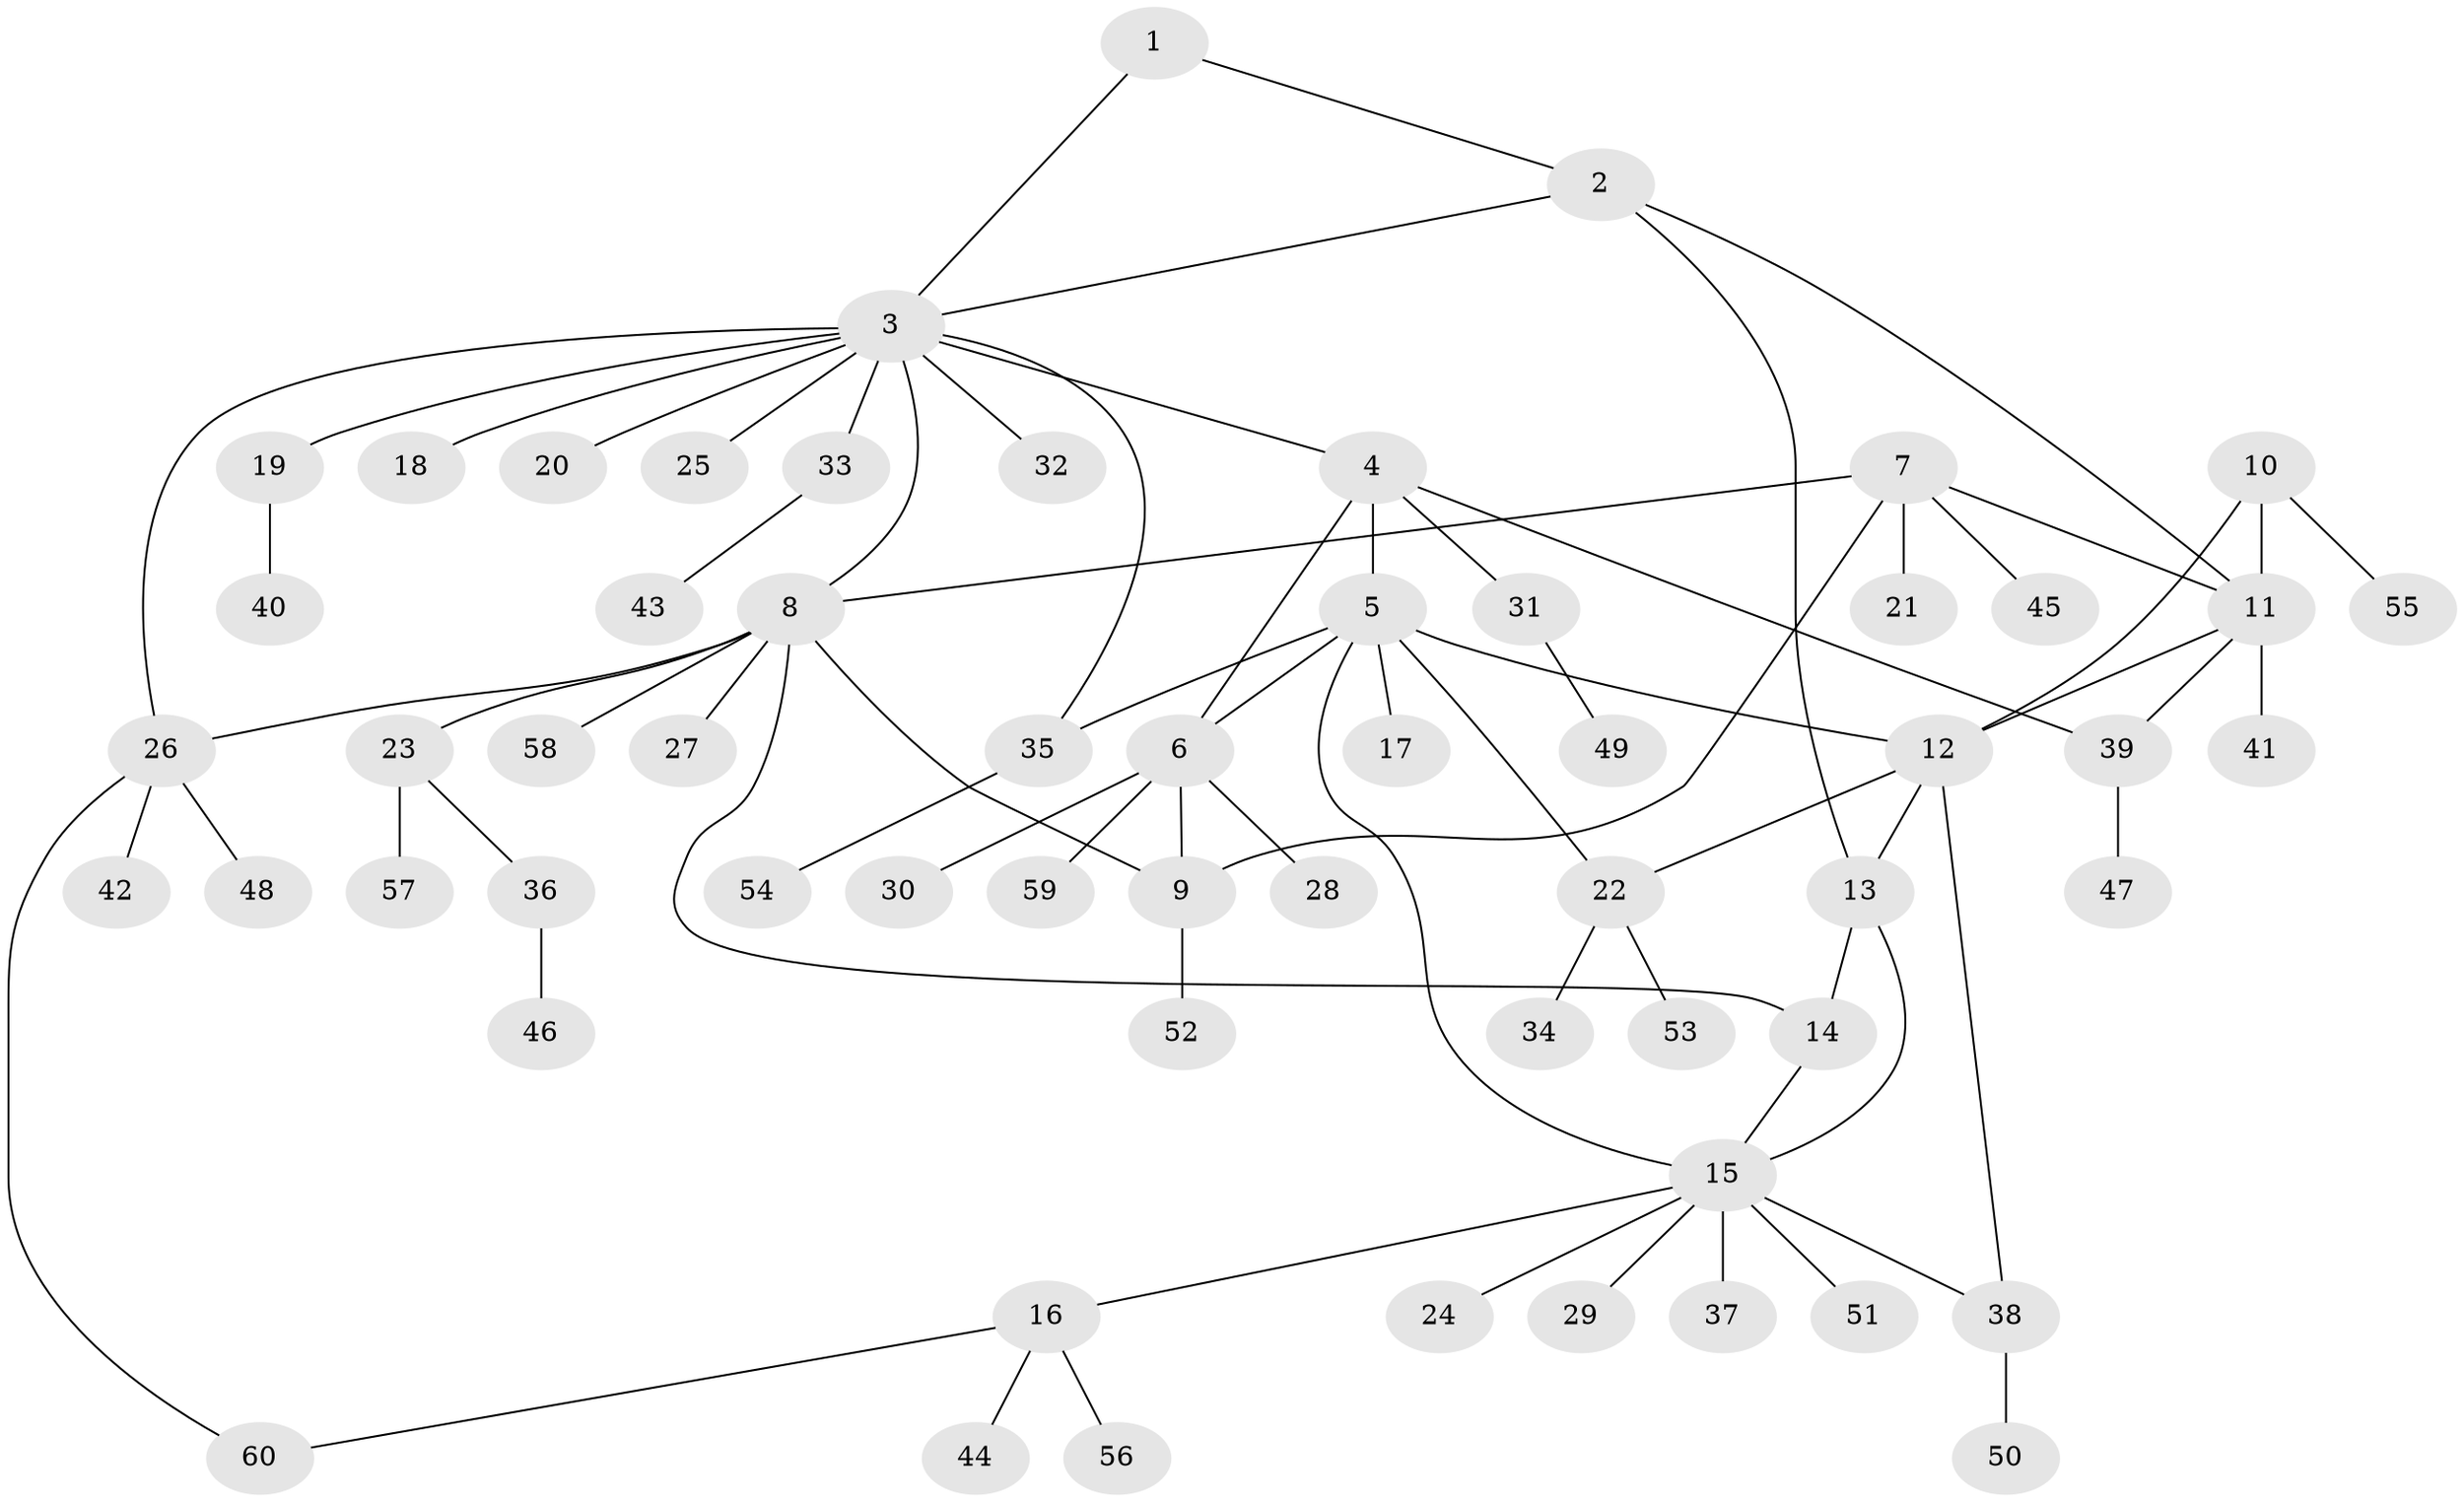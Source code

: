 // Generated by graph-tools (version 1.1) at 2025/55/03/09/25 04:55:01]
// undirected, 60 vertices, 76 edges
graph export_dot {
graph [start="1"]
  node [color=gray90,style=filled];
  1;
  2;
  3;
  4;
  5;
  6;
  7;
  8;
  9;
  10;
  11;
  12;
  13;
  14;
  15;
  16;
  17;
  18;
  19;
  20;
  21;
  22;
  23;
  24;
  25;
  26;
  27;
  28;
  29;
  30;
  31;
  32;
  33;
  34;
  35;
  36;
  37;
  38;
  39;
  40;
  41;
  42;
  43;
  44;
  45;
  46;
  47;
  48;
  49;
  50;
  51;
  52;
  53;
  54;
  55;
  56;
  57;
  58;
  59;
  60;
  1 -- 2;
  1 -- 3;
  2 -- 3;
  2 -- 11;
  2 -- 13;
  3 -- 4;
  3 -- 8;
  3 -- 18;
  3 -- 19;
  3 -- 20;
  3 -- 25;
  3 -- 26;
  3 -- 32;
  3 -- 33;
  3 -- 35;
  4 -- 5;
  4 -- 6;
  4 -- 31;
  4 -- 39;
  5 -- 6;
  5 -- 12;
  5 -- 15;
  5 -- 17;
  5 -- 22;
  5 -- 35;
  6 -- 9;
  6 -- 28;
  6 -- 30;
  6 -- 59;
  7 -- 8;
  7 -- 9;
  7 -- 11;
  7 -- 21;
  7 -- 45;
  8 -- 9;
  8 -- 14;
  8 -- 23;
  8 -- 26;
  8 -- 27;
  8 -- 58;
  9 -- 52;
  10 -- 11;
  10 -- 12;
  10 -- 55;
  11 -- 12;
  11 -- 39;
  11 -- 41;
  12 -- 13;
  12 -- 22;
  12 -- 38;
  13 -- 14;
  13 -- 15;
  14 -- 15;
  15 -- 16;
  15 -- 24;
  15 -- 29;
  15 -- 37;
  15 -- 38;
  15 -- 51;
  16 -- 44;
  16 -- 56;
  16 -- 60;
  19 -- 40;
  22 -- 34;
  22 -- 53;
  23 -- 36;
  23 -- 57;
  26 -- 42;
  26 -- 48;
  26 -- 60;
  31 -- 49;
  33 -- 43;
  35 -- 54;
  36 -- 46;
  38 -- 50;
  39 -- 47;
}
